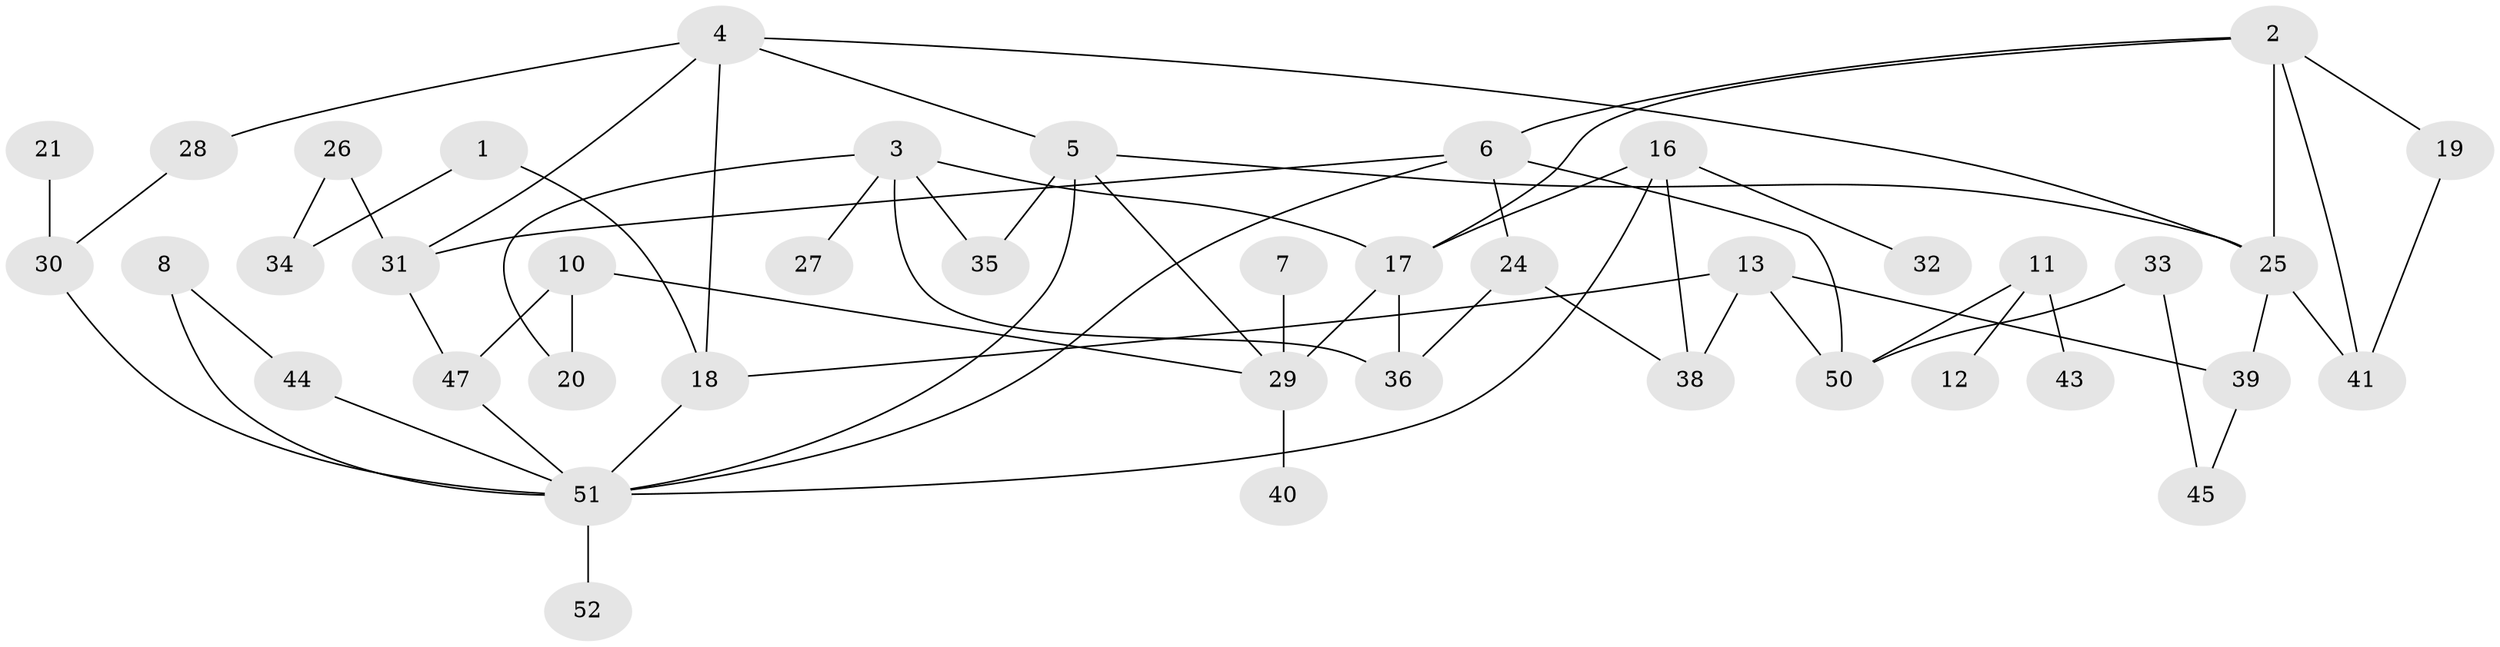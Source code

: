 // original degree distribution, {2: 0.2876712328767123, 6: 0.0273972602739726, 1: 0.1917808219178082, 4: 0.0958904109589041, 3: 0.2191780821917808, 0: 0.1232876712328767, 5: 0.0410958904109589, 9: 0.0136986301369863}
// Generated by graph-tools (version 1.1) at 2025/48/03/04/25 22:48:29]
// undirected, 42 vertices, 63 edges
graph export_dot {
  node [color=gray90,style=filled];
  1;
  2;
  3;
  4;
  5;
  6;
  7;
  8;
  10;
  11;
  12;
  13;
  16;
  17;
  18;
  19;
  20;
  21;
  24;
  25;
  26;
  27;
  28;
  29;
  30;
  31;
  32;
  33;
  34;
  35;
  36;
  38;
  39;
  40;
  41;
  43;
  44;
  45;
  47;
  50;
  51;
  52;
  1 -- 18 [weight=1.0];
  1 -- 34 [weight=1.0];
  2 -- 6 [weight=1.0];
  2 -- 17 [weight=1.0];
  2 -- 19 [weight=1.0];
  2 -- 25 [weight=1.0];
  2 -- 41 [weight=1.0];
  3 -- 17 [weight=1.0];
  3 -- 20 [weight=1.0];
  3 -- 27 [weight=1.0];
  3 -- 35 [weight=1.0];
  3 -- 36 [weight=1.0];
  4 -- 5 [weight=1.0];
  4 -- 18 [weight=1.0];
  4 -- 25 [weight=1.0];
  4 -- 28 [weight=1.0];
  4 -- 31 [weight=1.0];
  5 -- 25 [weight=1.0];
  5 -- 29 [weight=1.0];
  5 -- 35 [weight=1.0];
  5 -- 51 [weight=1.0];
  6 -- 24 [weight=1.0];
  6 -- 31 [weight=1.0];
  6 -- 50 [weight=1.0];
  6 -- 51 [weight=1.0];
  7 -- 29 [weight=1.0];
  8 -- 44 [weight=1.0];
  8 -- 51 [weight=1.0];
  10 -- 20 [weight=1.0];
  10 -- 29 [weight=1.0];
  10 -- 47 [weight=1.0];
  11 -- 12 [weight=1.0];
  11 -- 43 [weight=1.0];
  11 -- 50 [weight=1.0];
  13 -- 18 [weight=1.0];
  13 -- 38 [weight=1.0];
  13 -- 39 [weight=1.0];
  13 -- 50 [weight=1.0];
  16 -- 17 [weight=1.0];
  16 -- 32 [weight=1.0];
  16 -- 38 [weight=1.0];
  16 -- 51 [weight=1.0];
  17 -- 29 [weight=1.0];
  17 -- 36 [weight=1.0];
  18 -- 51 [weight=1.0];
  19 -- 41 [weight=1.0];
  21 -- 30 [weight=1.0];
  24 -- 36 [weight=1.0];
  24 -- 38 [weight=1.0];
  25 -- 39 [weight=1.0];
  25 -- 41 [weight=1.0];
  26 -- 31 [weight=1.0];
  26 -- 34 [weight=1.0];
  28 -- 30 [weight=1.0];
  29 -- 40 [weight=1.0];
  30 -- 51 [weight=1.0];
  31 -- 47 [weight=1.0];
  33 -- 45 [weight=1.0];
  33 -- 50 [weight=1.0];
  39 -- 45 [weight=1.0];
  44 -- 51 [weight=1.0];
  47 -- 51 [weight=1.0];
  51 -- 52 [weight=1.0];
}
